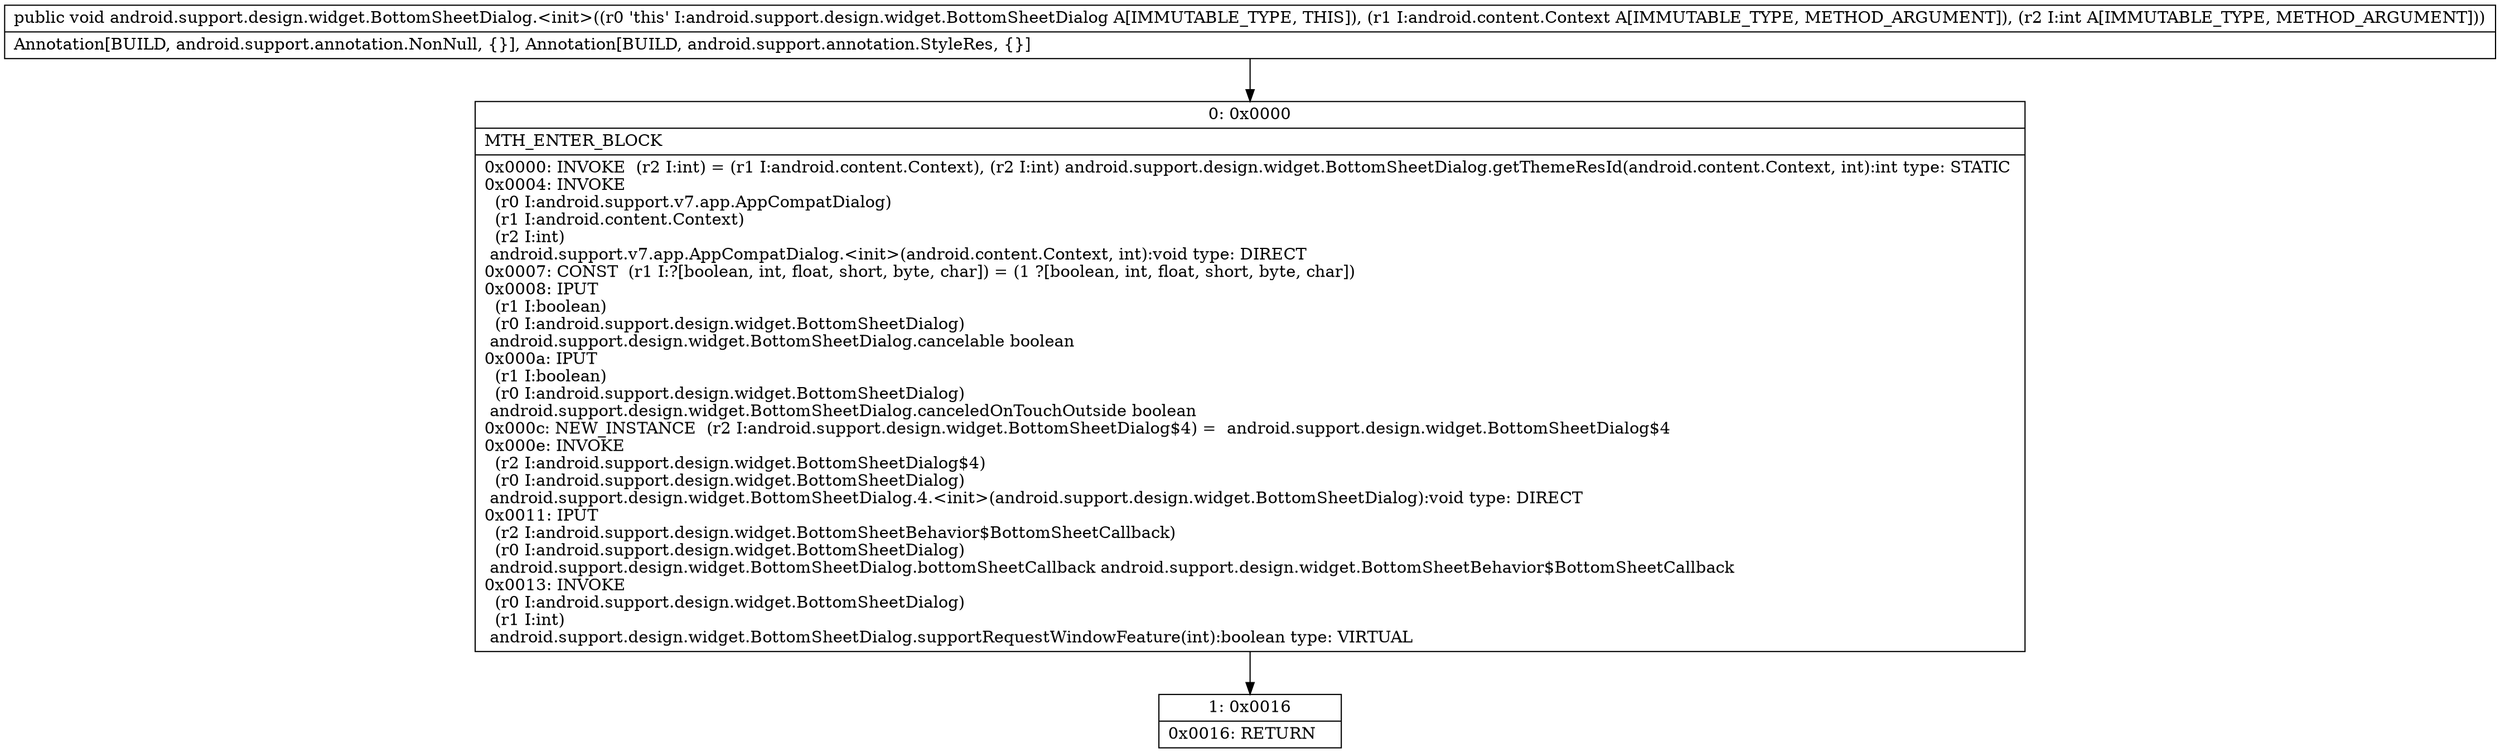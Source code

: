 digraph "CFG forandroid.support.design.widget.BottomSheetDialog.\<init\>(Landroid\/content\/Context;I)V" {
Node_0 [shape=record,label="{0\:\ 0x0000|MTH_ENTER_BLOCK\l|0x0000: INVOKE  (r2 I:int) = (r1 I:android.content.Context), (r2 I:int) android.support.design.widget.BottomSheetDialog.getThemeResId(android.content.Context, int):int type: STATIC \l0x0004: INVOKE  \l  (r0 I:android.support.v7.app.AppCompatDialog)\l  (r1 I:android.content.Context)\l  (r2 I:int)\l android.support.v7.app.AppCompatDialog.\<init\>(android.content.Context, int):void type: DIRECT \l0x0007: CONST  (r1 I:?[boolean, int, float, short, byte, char]) = (1 ?[boolean, int, float, short, byte, char]) \l0x0008: IPUT  \l  (r1 I:boolean)\l  (r0 I:android.support.design.widget.BottomSheetDialog)\l android.support.design.widget.BottomSheetDialog.cancelable boolean \l0x000a: IPUT  \l  (r1 I:boolean)\l  (r0 I:android.support.design.widget.BottomSheetDialog)\l android.support.design.widget.BottomSheetDialog.canceledOnTouchOutside boolean \l0x000c: NEW_INSTANCE  (r2 I:android.support.design.widget.BottomSheetDialog$4) =  android.support.design.widget.BottomSheetDialog$4 \l0x000e: INVOKE  \l  (r2 I:android.support.design.widget.BottomSheetDialog$4)\l  (r0 I:android.support.design.widget.BottomSheetDialog)\l android.support.design.widget.BottomSheetDialog.4.\<init\>(android.support.design.widget.BottomSheetDialog):void type: DIRECT \l0x0011: IPUT  \l  (r2 I:android.support.design.widget.BottomSheetBehavior$BottomSheetCallback)\l  (r0 I:android.support.design.widget.BottomSheetDialog)\l android.support.design.widget.BottomSheetDialog.bottomSheetCallback android.support.design.widget.BottomSheetBehavior$BottomSheetCallback \l0x0013: INVOKE  \l  (r0 I:android.support.design.widget.BottomSheetDialog)\l  (r1 I:int)\l android.support.design.widget.BottomSheetDialog.supportRequestWindowFeature(int):boolean type: VIRTUAL \l}"];
Node_1 [shape=record,label="{1\:\ 0x0016|0x0016: RETURN   \l}"];
MethodNode[shape=record,label="{public void android.support.design.widget.BottomSheetDialog.\<init\>((r0 'this' I:android.support.design.widget.BottomSheetDialog A[IMMUTABLE_TYPE, THIS]), (r1 I:android.content.Context A[IMMUTABLE_TYPE, METHOD_ARGUMENT]), (r2 I:int A[IMMUTABLE_TYPE, METHOD_ARGUMENT]))  | Annotation[BUILD, android.support.annotation.NonNull, \{\}], Annotation[BUILD, android.support.annotation.StyleRes, \{\}]\l}"];
MethodNode -> Node_0;
Node_0 -> Node_1;
}

